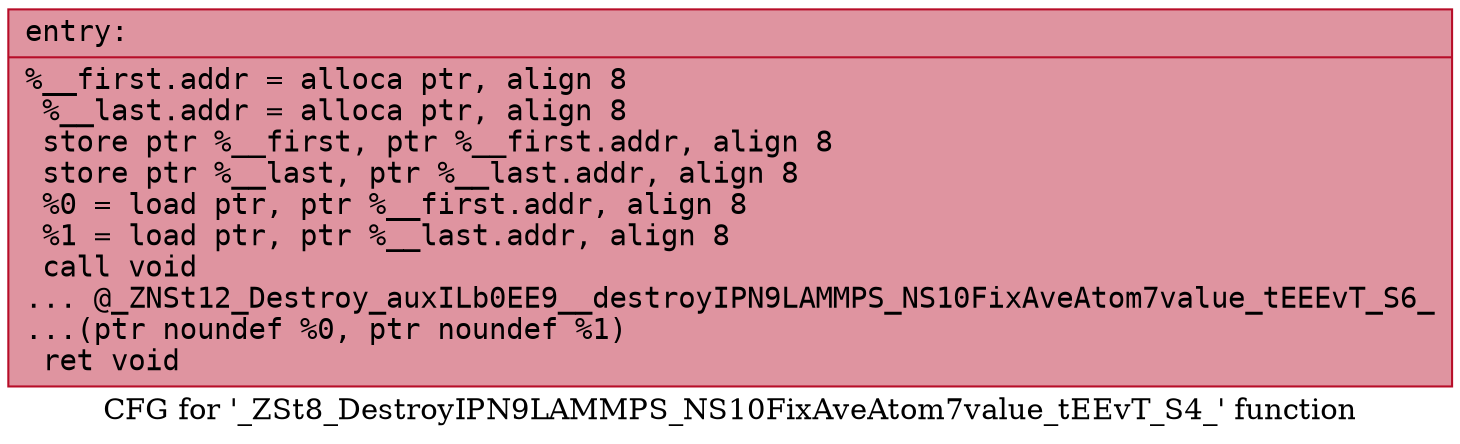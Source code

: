 digraph "CFG for '_ZSt8_DestroyIPN9LAMMPS_NS10FixAveAtom7value_tEEvT_S4_' function" {
	label="CFG for '_ZSt8_DestroyIPN9LAMMPS_NS10FixAveAtom7value_tEEvT_S4_' function";

	Node0x55d086738920 [shape=record,color="#b70d28ff", style=filled, fillcolor="#b70d2870" fontname="Courier",label="{entry:\l|  %__first.addr = alloca ptr, align 8\l  %__last.addr = alloca ptr, align 8\l  store ptr %__first, ptr %__first.addr, align 8\l  store ptr %__last, ptr %__last.addr, align 8\l  %0 = load ptr, ptr %__first.addr, align 8\l  %1 = load ptr, ptr %__last.addr, align 8\l  call void\l... @_ZNSt12_Destroy_auxILb0EE9__destroyIPN9LAMMPS_NS10FixAveAtom7value_tEEEvT_S6_\l...(ptr noundef %0, ptr noundef %1)\l  ret void\l}"];
}
